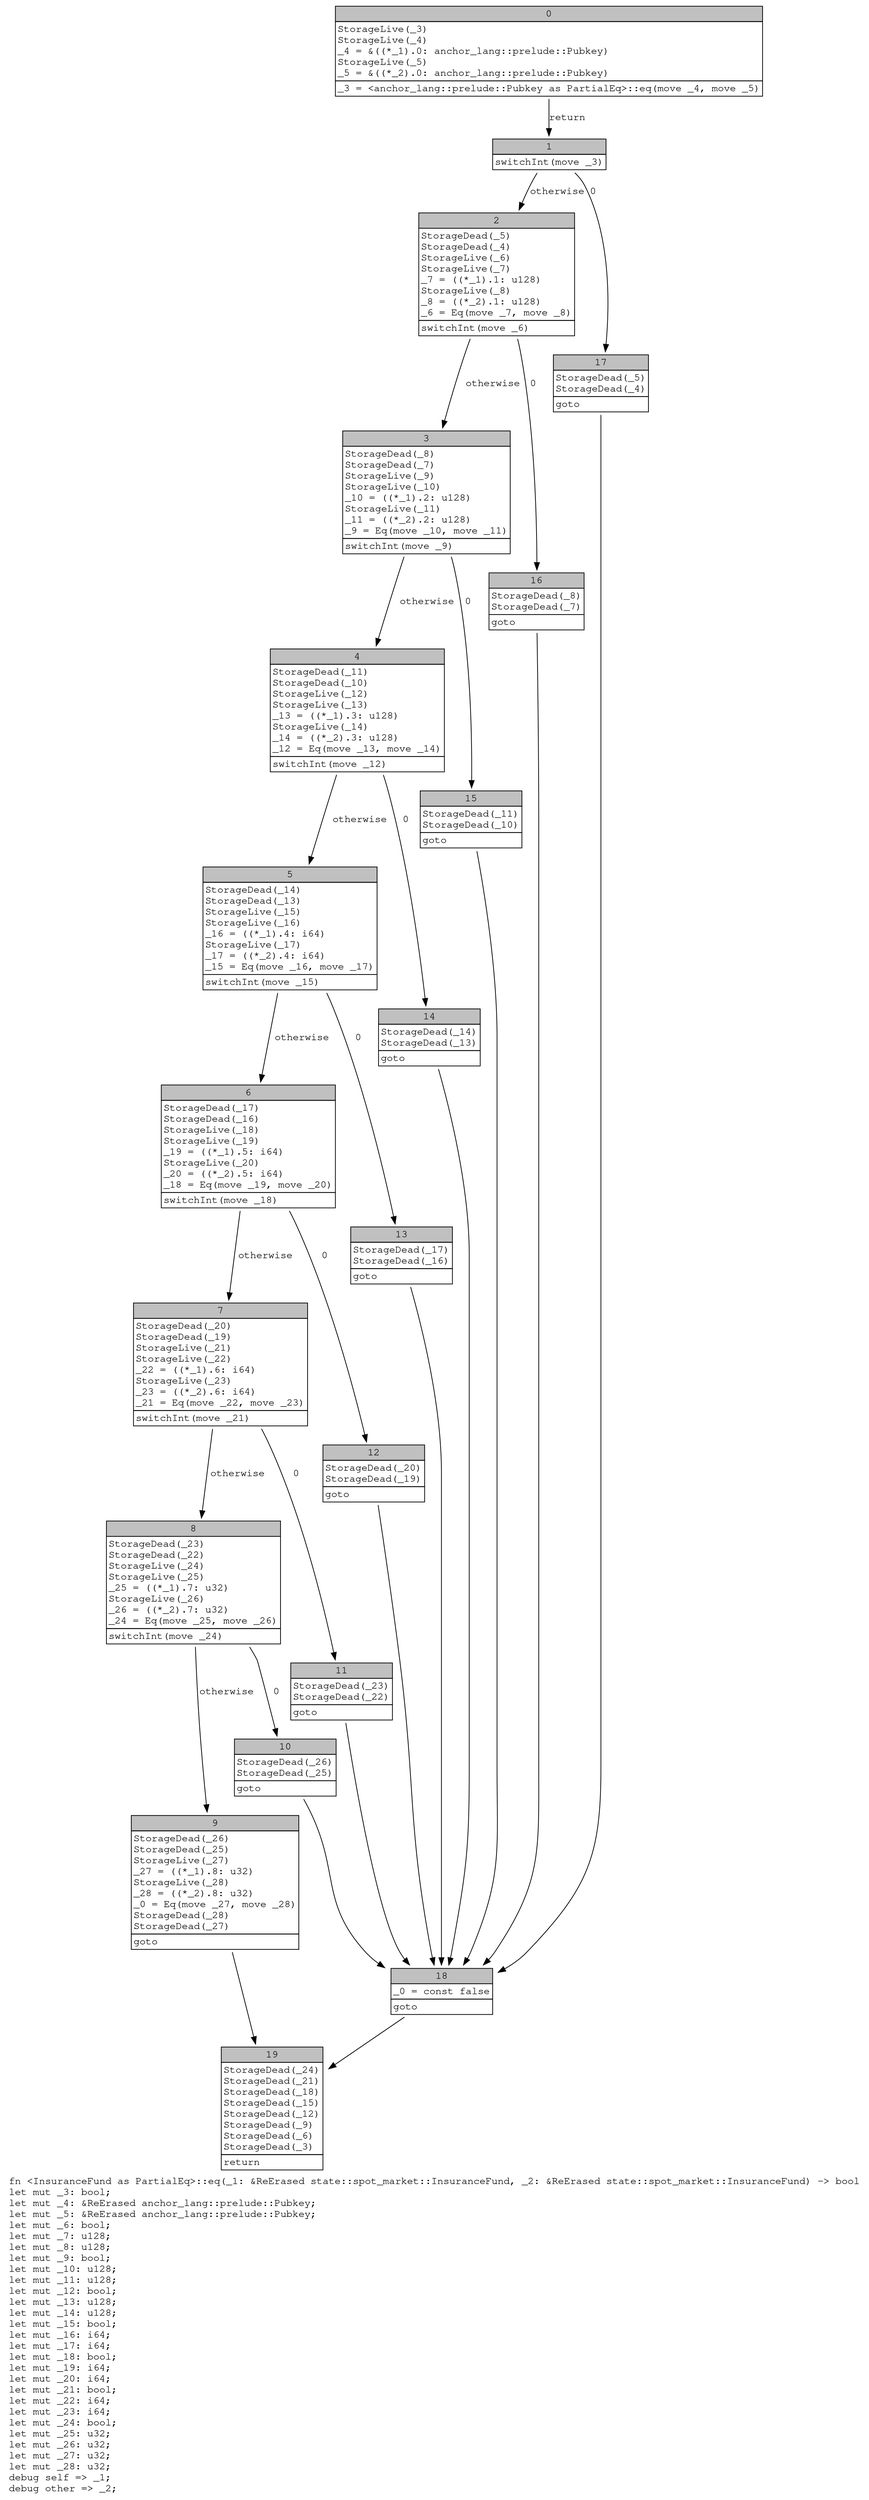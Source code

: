 digraph Mir_0_18009 {
    graph [fontname="Courier, monospace"];
    node [fontname="Courier, monospace"];
    edge [fontname="Courier, monospace"];
    label=<fn &lt;InsuranceFund as PartialEq&gt;::eq(_1: &amp;ReErased state::spot_market::InsuranceFund, _2: &amp;ReErased state::spot_market::InsuranceFund) -&gt; bool<br align="left"/>let mut _3: bool;<br align="left"/>let mut _4: &amp;ReErased anchor_lang::prelude::Pubkey;<br align="left"/>let mut _5: &amp;ReErased anchor_lang::prelude::Pubkey;<br align="left"/>let mut _6: bool;<br align="left"/>let mut _7: u128;<br align="left"/>let mut _8: u128;<br align="left"/>let mut _9: bool;<br align="left"/>let mut _10: u128;<br align="left"/>let mut _11: u128;<br align="left"/>let mut _12: bool;<br align="left"/>let mut _13: u128;<br align="left"/>let mut _14: u128;<br align="left"/>let mut _15: bool;<br align="left"/>let mut _16: i64;<br align="left"/>let mut _17: i64;<br align="left"/>let mut _18: bool;<br align="left"/>let mut _19: i64;<br align="left"/>let mut _20: i64;<br align="left"/>let mut _21: bool;<br align="left"/>let mut _22: i64;<br align="left"/>let mut _23: i64;<br align="left"/>let mut _24: bool;<br align="left"/>let mut _25: u32;<br align="left"/>let mut _26: u32;<br align="left"/>let mut _27: u32;<br align="left"/>let mut _28: u32;<br align="left"/>debug self =&gt; _1;<br align="left"/>debug other =&gt; _2;<br align="left"/>>;
    bb0__0_18009 [shape="none", label=<<table border="0" cellborder="1" cellspacing="0"><tr><td bgcolor="gray" align="center" colspan="1">0</td></tr><tr><td align="left" balign="left">StorageLive(_3)<br/>StorageLive(_4)<br/>_4 = &amp;((*_1).0: anchor_lang::prelude::Pubkey)<br/>StorageLive(_5)<br/>_5 = &amp;((*_2).0: anchor_lang::prelude::Pubkey)<br/></td></tr><tr><td align="left">_3 = &lt;anchor_lang::prelude::Pubkey as PartialEq&gt;::eq(move _4, move _5)</td></tr></table>>];
    bb1__0_18009 [shape="none", label=<<table border="0" cellborder="1" cellspacing="0"><tr><td bgcolor="gray" align="center" colspan="1">1</td></tr><tr><td align="left">switchInt(move _3)</td></tr></table>>];
    bb2__0_18009 [shape="none", label=<<table border="0" cellborder="1" cellspacing="0"><tr><td bgcolor="gray" align="center" colspan="1">2</td></tr><tr><td align="left" balign="left">StorageDead(_5)<br/>StorageDead(_4)<br/>StorageLive(_6)<br/>StorageLive(_7)<br/>_7 = ((*_1).1: u128)<br/>StorageLive(_8)<br/>_8 = ((*_2).1: u128)<br/>_6 = Eq(move _7, move _8)<br/></td></tr><tr><td align="left">switchInt(move _6)</td></tr></table>>];
    bb3__0_18009 [shape="none", label=<<table border="0" cellborder="1" cellspacing="0"><tr><td bgcolor="gray" align="center" colspan="1">3</td></tr><tr><td align="left" balign="left">StorageDead(_8)<br/>StorageDead(_7)<br/>StorageLive(_9)<br/>StorageLive(_10)<br/>_10 = ((*_1).2: u128)<br/>StorageLive(_11)<br/>_11 = ((*_2).2: u128)<br/>_9 = Eq(move _10, move _11)<br/></td></tr><tr><td align="left">switchInt(move _9)</td></tr></table>>];
    bb4__0_18009 [shape="none", label=<<table border="0" cellborder="1" cellspacing="0"><tr><td bgcolor="gray" align="center" colspan="1">4</td></tr><tr><td align="left" balign="left">StorageDead(_11)<br/>StorageDead(_10)<br/>StorageLive(_12)<br/>StorageLive(_13)<br/>_13 = ((*_1).3: u128)<br/>StorageLive(_14)<br/>_14 = ((*_2).3: u128)<br/>_12 = Eq(move _13, move _14)<br/></td></tr><tr><td align="left">switchInt(move _12)</td></tr></table>>];
    bb5__0_18009 [shape="none", label=<<table border="0" cellborder="1" cellspacing="0"><tr><td bgcolor="gray" align="center" colspan="1">5</td></tr><tr><td align="left" balign="left">StorageDead(_14)<br/>StorageDead(_13)<br/>StorageLive(_15)<br/>StorageLive(_16)<br/>_16 = ((*_1).4: i64)<br/>StorageLive(_17)<br/>_17 = ((*_2).4: i64)<br/>_15 = Eq(move _16, move _17)<br/></td></tr><tr><td align="left">switchInt(move _15)</td></tr></table>>];
    bb6__0_18009 [shape="none", label=<<table border="0" cellborder="1" cellspacing="0"><tr><td bgcolor="gray" align="center" colspan="1">6</td></tr><tr><td align="left" balign="left">StorageDead(_17)<br/>StorageDead(_16)<br/>StorageLive(_18)<br/>StorageLive(_19)<br/>_19 = ((*_1).5: i64)<br/>StorageLive(_20)<br/>_20 = ((*_2).5: i64)<br/>_18 = Eq(move _19, move _20)<br/></td></tr><tr><td align="left">switchInt(move _18)</td></tr></table>>];
    bb7__0_18009 [shape="none", label=<<table border="0" cellborder="1" cellspacing="0"><tr><td bgcolor="gray" align="center" colspan="1">7</td></tr><tr><td align="left" balign="left">StorageDead(_20)<br/>StorageDead(_19)<br/>StorageLive(_21)<br/>StorageLive(_22)<br/>_22 = ((*_1).6: i64)<br/>StorageLive(_23)<br/>_23 = ((*_2).6: i64)<br/>_21 = Eq(move _22, move _23)<br/></td></tr><tr><td align="left">switchInt(move _21)</td></tr></table>>];
    bb8__0_18009 [shape="none", label=<<table border="0" cellborder="1" cellspacing="0"><tr><td bgcolor="gray" align="center" colspan="1">8</td></tr><tr><td align="left" balign="left">StorageDead(_23)<br/>StorageDead(_22)<br/>StorageLive(_24)<br/>StorageLive(_25)<br/>_25 = ((*_1).7: u32)<br/>StorageLive(_26)<br/>_26 = ((*_2).7: u32)<br/>_24 = Eq(move _25, move _26)<br/></td></tr><tr><td align="left">switchInt(move _24)</td></tr></table>>];
    bb9__0_18009 [shape="none", label=<<table border="0" cellborder="1" cellspacing="0"><tr><td bgcolor="gray" align="center" colspan="1">9</td></tr><tr><td align="left" balign="left">StorageDead(_26)<br/>StorageDead(_25)<br/>StorageLive(_27)<br/>_27 = ((*_1).8: u32)<br/>StorageLive(_28)<br/>_28 = ((*_2).8: u32)<br/>_0 = Eq(move _27, move _28)<br/>StorageDead(_28)<br/>StorageDead(_27)<br/></td></tr><tr><td align="left">goto</td></tr></table>>];
    bb10__0_18009 [shape="none", label=<<table border="0" cellborder="1" cellspacing="0"><tr><td bgcolor="gray" align="center" colspan="1">10</td></tr><tr><td align="left" balign="left">StorageDead(_26)<br/>StorageDead(_25)<br/></td></tr><tr><td align="left">goto</td></tr></table>>];
    bb11__0_18009 [shape="none", label=<<table border="0" cellborder="1" cellspacing="0"><tr><td bgcolor="gray" align="center" colspan="1">11</td></tr><tr><td align="left" balign="left">StorageDead(_23)<br/>StorageDead(_22)<br/></td></tr><tr><td align="left">goto</td></tr></table>>];
    bb12__0_18009 [shape="none", label=<<table border="0" cellborder="1" cellspacing="0"><tr><td bgcolor="gray" align="center" colspan="1">12</td></tr><tr><td align="left" balign="left">StorageDead(_20)<br/>StorageDead(_19)<br/></td></tr><tr><td align="left">goto</td></tr></table>>];
    bb13__0_18009 [shape="none", label=<<table border="0" cellborder="1" cellspacing="0"><tr><td bgcolor="gray" align="center" colspan="1">13</td></tr><tr><td align="left" balign="left">StorageDead(_17)<br/>StorageDead(_16)<br/></td></tr><tr><td align="left">goto</td></tr></table>>];
    bb14__0_18009 [shape="none", label=<<table border="0" cellborder="1" cellspacing="0"><tr><td bgcolor="gray" align="center" colspan="1">14</td></tr><tr><td align="left" balign="left">StorageDead(_14)<br/>StorageDead(_13)<br/></td></tr><tr><td align="left">goto</td></tr></table>>];
    bb15__0_18009 [shape="none", label=<<table border="0" cellborder="1" cellspacing="0"><tr><td bgcolor="gray" align="center" colspan="1">15</td></tr><tr><td align="left" balign="left">StorageDead(_11)<br/>StorageDead(_10)<br/></td></tr><tr><td align="left">goto</td></tr></table>>];
    bb16__0_18009 [shape="none", label=<<table border="0" cellborder="1" cellspacing="0"><tr><td bgcolor="gray" align="center" colspan="1">16</td></tr><tr><td align="left" balign="left">StorageDead(_8)<br/>StorageDead(_7)<br/></td></tr><tr><td align="left">goto</td></tr></table>>];
    bb17__0_18009 [shape="none", label=<<table border="0" cellborder="1" cellspacing="0"><tr><td bgcolor="gray" align="center" colspan="1">17</td></tr><tr><td align="left" balign="left">StorageDead(_5)<br/>StorageDead(_4)<br/></td></tr><tr><td align="left">goto</td></tr></table>>];
    bb18__0_18009 [shape="none", label=<<table border="0" cellborder="1" cellspacing="0"><tr><td bgcolor="gray" align="center" colspan="1">18</td></tr><tr><td align="left" balign="left">_0 = const false<br/></td></tr><tr><td align="left">goto</td></tr></table>>];
    bb19__0_18009 [shape="none", label=<<table border="0" cellborder="1" cellspacing="0"><tr><td bgcolor="gray" align="center" colspan="1">19</td></tr><tr><td align="left" balign="left">StorageDead(_24)<br/>StorageDead(_21)<br/>StorageDead(_18)<br/>StorageDead(_15)<br/>StorageDead(_12)<br/>StorageDead(_9)<br/>StorageDead(_6)<br/>StorageDead(_3)<br/></td></tr><tr><td align="left">return</td></tr></table>>];
    bb0__0_18009 -> bb1__0_18009 [label="return"];
    bb1__0_18009 -> bb17__0_18009 [label="0"];
    bb1__0_18009 -> bb2__0_18009 [label="otherwise"];
    bb2__0_18009 -> bb16__0_18009 [label="0"];
    bb2__0_18009 -> bb3__0_18009 [label="otherwise"];
    bb3__0_18009 -> bb15__0_18009 [label="0"];
    bb3__0_18009 -> bb4__0_18009 [label="otherwise"];
    bb4__0_18009 -> bb14__0_18009 [label="0"];
    bb4__0_18009 -> bb5__0_18009 [label="otherwise"];
    bb5__0_18009 -> bb13__0_18009 [label="0"];
    bb5__0_18009 -> bb6__0_18009 [label="otherwise"];
    bb6__0_18009 -> bb12__0_18009 [label="0"];
    bb6__0_18009 -> bb7__0_18009 [label="otherwise"];
    bb7__0_18009 -> bb11__0_18009 [label="0"];
    bb7__0_18009 -> bb8__0_18009 [label="otherwise"];
    bb8__0_18009 -> bb10__0_18009 [label="0"];
    bb8__0_18009 -> bb9__0_18009 [label="otherwise"];
    bb9__0_18009 -> bb19__0_18009 [label=""];
    bb10__0_18009 -> bb18__0_18009 [label=""];
    bb11__0_18009 -> bb18__0_18009 [label=""];
    bb12__0_18009 -> bb18__0_18009 [label=""];
    bb13__0_18009 -> bb18__0_18009 [label=""];
    bb14__0_18009 -> bb18__0_18009 [label=""];
    bb15__0_18009 -> bb18__0_18009 [label=""];
    bb16__0_18009 -> bb18__0_18009 [label=""];
    bb17__0_18009 -> bb18__0_18009 [label=""];
    bb18__0_18009 -> bb19__0_18009 [label=""];
}
